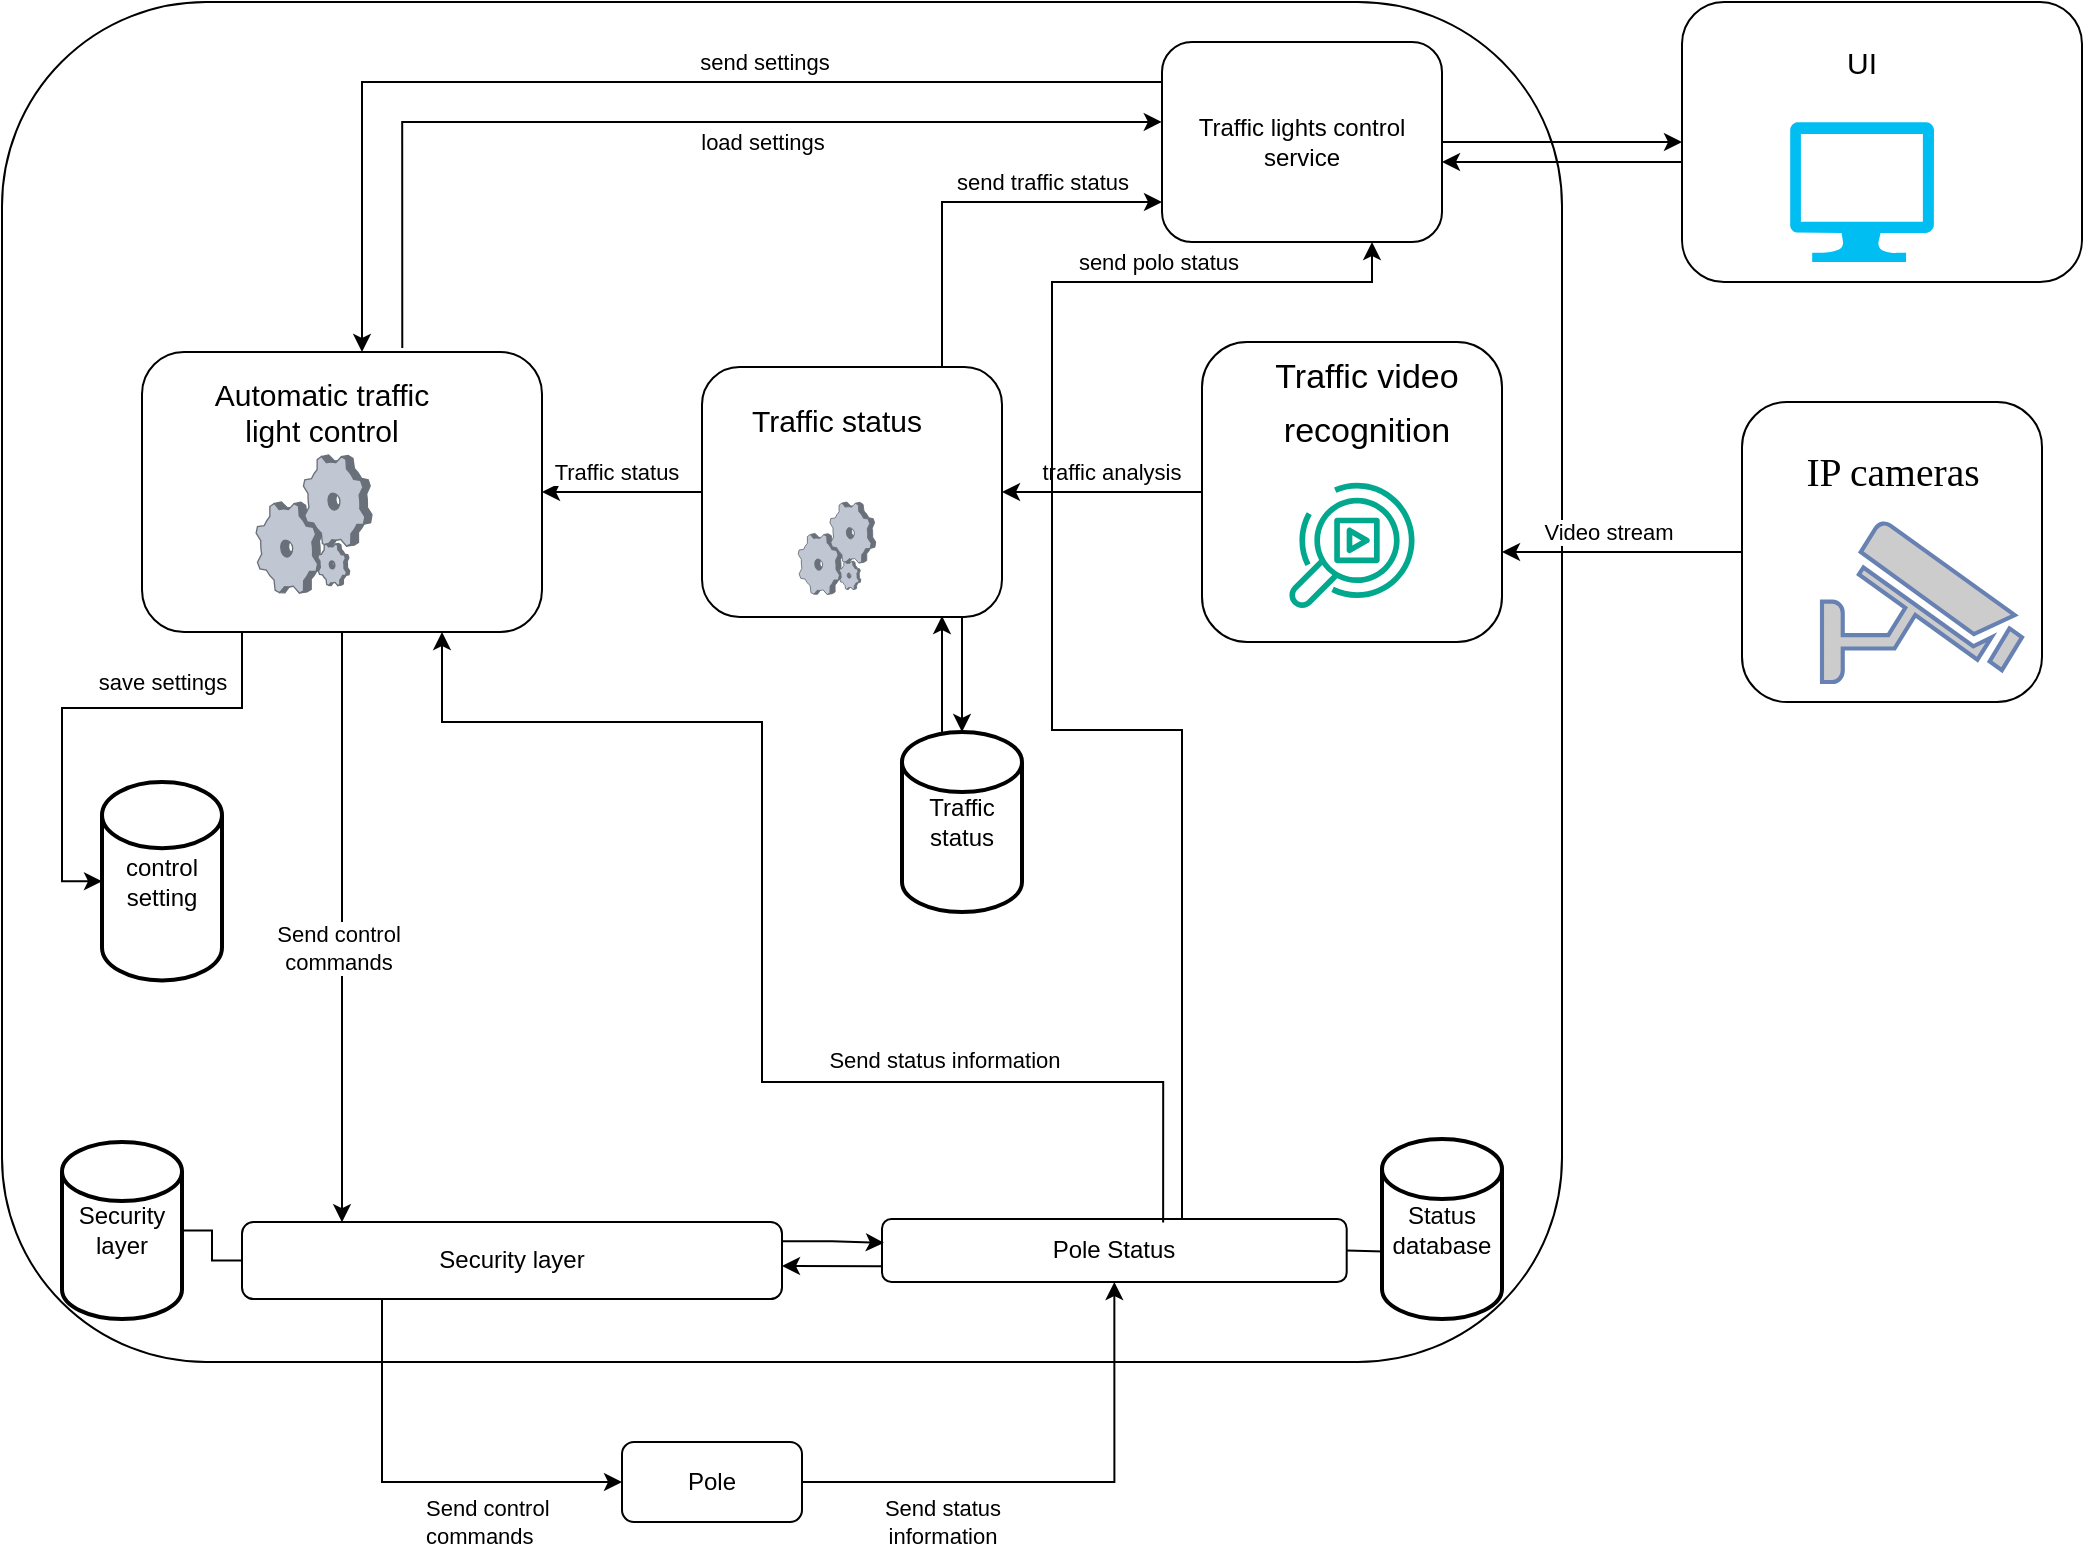 <mxfile version="23.1.2" type="github">
  <diagram name="Page-1" id="5f0bae14-7c28-e335-631c-24af17079c00">
    <mxGraphModel dx="1428" dy="738" grid="1" gridSize="10" guides="1" tooltips="1" connect="1" arrows="1" fold="1" page="1" pageScale="1" pageWidth="1100" pageHeight="850" background="none" math="0" shadow="0">
      <root>
        <mxCell id="0" />
        <mxCell id="1" parent="0" />
        <mxCell id="Ni4T1yLyOeH3PMIgMgBa-5" value="Pole" style="rounded=1;whiteSpace=wrap;html=1;" vertex="1" parent="1">
          <mxGeometry x="370" y="780" width="90" height="40" as="geometry" />
        </mxCell>
        <mxCell id="Ni4T1yLyOeH3PMIgMgBa-12" value="" style="group" vertex="1" connectable="0" parent="1">
          <mxGeometry x="90" y="360" width="750" height="400" as="geometry" />
        </mxCell>
        <mxCell id="Ni4T1yLyOeH3PMIgMgBa-99" value="" style="group" vertex="1" connectable="0" parent="Ni4T1yLyOeH3PMIgMgBa-12">
          <mxGeometry x="-30" y="-300" width="780" height="680" as="geometry" />
        </mxCell>
        <mxCell id="Ni4T1yLyOeH3PMIgMgBa-6" value="" style="rounded=1;whiteSpace=wrap;html=1;align=center;movable=1;resizable=1;rotatable=1;deletable=1;editable=1;locked=0;connectable=1;container=0;" vertex="1" parent="Ni4T1yLyOeH3PMIgMgBa-99">
          <mxGeometry width="780" height="680" as="geometry" />
        </mxCell>
        <mxCell id="Ni4T1yLyOeH3PMIgMgBa-18" value="Security layer" style="rounded=1;whiteSpace=wrap;html=1;" vertex="1" parent="Ni4T1yLyOeH3PMIgMgBa-99">
          <mxGeometry x="120" y="610" width="270" height="38.53" as="geometry" />
        </mxCell>
        <mxCell id="Ni4T1yLyOeH3PMIgMgBa-35" style="edgeStyle=orthogonalEdgeStyle;shape=connector;rounded=0;orthogonalLoop=1;jettySize=auto;html=1;exitX=0;exitY=0.75;exitDx=0;exitDy=0;labelBackgroundColor=default;strokeColor=default;align=center;verticalAlign=middle;fontFamily=Helvetica;fontSize=11;fontColor=default;endArrow=classic;" edge="1" parent="Ni4T1yLyOeH3PMIgMgBa-99" source="Ni4T1yLyOeH3PMIgMgBa-28">
          <mxGeometry relative="1" as="geometry">
            <mxPoint x="390" y="632" as="targetPoint" />
            <Array as="points">
              <mxPoint x="390" y="632" />
            </Array>
          </mxGeometry>
        </mxCell>
        <mxCell id="Ni4T1yLyOeH3PMIgMgBa-104" style="edgeStyle=orthogonalEdgeStyle;shape=connector;rounded=0;orthogonalLoop=1;jettySize=auto;html=1;entryX=0.75;entryY=1;entryDx=0;entryDy=0;labelBackgroundColor=default;strokeColor=default;align=center;verticalAlign=middle;fontFamily=Helvetica;fontSize=11;fontColor=default;endArrow=classic;" edge="1" parent="Ni4T1yLyOeH3PMIgMgBa-99" source="Ni4T1yLyOeH3PMIgMgBa-28" target="Ni4T1yLyOeH3PMIgMgBa-37">
          <mxGeometry relative="1" as="geometry">
            <Array as="points">
              <mxPoint x="590" y="364" />
              <mxPoint x="525" y="364" />
              <mxPoint x="525" y="140" />
              <mxPoint x="685" y="140" />
            </Array>
          </mxGeometry>
        </mxCell>
        <mxCell id="Ni4T1yLyOeH3PMIgMgBa-109" value="send polo status" style="edgeLabel;html=1;align=center;verticalAlign=middle;resizable=0;points=[];fontFamily=Helvetica;fontSize=11;fontColor=default;" vertex="1" connectable="0" parent="Ni4T1yLyOeH3PMIgMgBa-104">
          <mxGeometry x="0.642" y="1" relative="1" as="geometry">
            <mxPoint y="-9" as="offset" />
          </mxGeometry>
        </mxCell>
        <mxCell id="Ni4T1yLyOeH3PMIgMgBa-28" value="Pole Status" style="rounded=1;whiteSpace=wrap;html=1;" vertex="1" parent="Ni4T1yLyOeH3PMIgMgBa-99">
          <mxGeometry x="440" y="608.53" width="232.35" height="31.47" as="geometry" />
        </mxCell>
        <mxCell id="Ni4T1yLyOeH3PMIgMgBa-34" style="edgeStyle=orthogonalEdgeStyle;shape=connector;rounded=0;orthogonalLoop=1;jettySize=auto;html=1;exitX=1;exitY=0.25;exitDx=0;exitDy=0;labelBackgroundColor=default;strokeColor=default;align=center;verticalAlign=middle;fontFamily=Helvetica;fontSize=11;fontColor=default;endArrow=classic;entryX=0.004;entryY=0.378;entryDx=0;entryDy=0;entryPerimeter=0;" edge="1" parent="Ni4T1yLyOeH3PMIgMgBa-99" source="Ni4T1yLyOeH3PMIgMgBa-18" target="Ni4T1yLyOeH3PMIgMgBa-28">
          <mxGeometry relative="1" as="geometry">
            <mxPoint x="430" y="624" as="targetPoint" />
            <Array as="points">
              <mxPoint x="415" y="620" />
            </Array>
          </mxGeometry>
        </mxCell>
        <mxCell id="Ni4T1yLyOeH3PMIgMgBa-4" value="Security layer" style="strokeWidth=2;html=1;shape=mxgraph.flowchart.database;whiteSpace=wrap;" vertex="1" parent="Ni4T1yLyOeH3PMIgMgBa-99">
          <mxGeometry x="30" y="570" width="60" height="88.53" as="geometry" />
        </mxCell>
        <mxCell id="Ni4T1yLyOeH3PMIgMgBa-30" value="" style="endArrow=none;html=1;rounded=0;labelBackgroundColor=default;strokeColor=default;align=center;verticalAlign=middle;fontFamily=Helvetica;fontSize=11;fontColor=default;shape=connector;edgeStyle=orthogonalEdgeStyle;entryX=1;entryY=0.5;entryDx=0;entryDy=0;entryPerimeter=0;" edge="1" parent="Ni4T1yLyOeH3PMIgMgBa-99" source="Ni4T1yLyOeH3PMIgMgBa-18" target="Ni4T1yLyOeH3PMIgMgBa-4">
          <mxGeometry width="50" height="50" relative="1" as="geometry">
            <mxPoint x="110" y="580" as="sourcePoint" />
            <mxPoint x="160" y="530" as="targetPoint" />
          </mxGeometry>
        </mxCell>
        <mxCell id="Ni4T1yLyOeH3PMIgMgBa-31" value="Status&lt;br&gt;database" style="strokeWidth=2;html=1;shape=mxgraph.flowchart.database;whiteSpace=wrap;" vertex="1" parent="Ni4T1yLyOeH3PMIgMgBa-99">
          <mxGeometry x="690" y="568.53" width="60" height="90" as="geometry" />
        </mxCell>
        <mxCell id="Ni4T1yLyOeH3PMIgMgBa-32" value="" style="endArrow=none;html=1;rounded=0;labelBackgroundColor=default;strokeColor=default;align=center;verticalAlign=middle;fontFamily=Helvetica;fontSize=11;fontColor=default;shape=connector;entryX=0.011;entryY=0.624;entryDx=0;entryDy=0;entryPerimeter=0;exitX=1;exitY=0.5;exitDx=0;exitDy=0;" edge="1" parent="Ni4T1yLyOeH3PMIgMgBa-99" target="Ni4T1yLyOeH3PMIgMgBa-31" source="Ni4T1yLyOeH3PMIgMgBa-28">
          <mxGeometry width="50" height="50" relative="1" as="geometry">
            <mxPoint x="790" y="600.47" as="sourcePoint" />
            <mxPoint x="830" y="501.47" as="targetPoint" />
          </mxGeometry>
        </mxCell>
        <mxCell id="Ni4T1yLyOeH3PMIgMgBa-39" value="" style="rounded=1;whiteSpace=wrap;html=1;container=1;" vertex="1" parent="Ni4T1yLyOeH3PMIgMgBa-99">
          <mxGeometry x="70" y="175" width="200" height="140" as="geometry" />
        </mxCell>
        <mxCell id="Ni4T1yLyOeH3PMIgMgBa-41" value="Automatic traffic light control" style="text;html=1;strokeColor=none;fillColor=none;align=center;verticalAlign=middle;whiteSpace=wrap;rounded=0;fontFamily=Helvetica;fontSize=15;fontColor=default;" vertex="1" parent="Ni4T1yLyOeH3PMIgMgBa-39">
          <mxGeometry x="20" width="140" height="60" as="geometry" />
        </mxCell>
        <mxCell id="Ni4T1yLyOeH3PMIgMgBa-42" value="" style="verticalLabelPosition=bottom;sketch=0;aspect=fixed;html=1;verticalAlign=top;strokeColor=none;align=center;outlineConnect=0;shape=mxgraph.citrix.process;fontFamily=Helvetica;fontSize=11;fontColor=default;" vertex="1" parent="Ni4T1yLyOeH3PMIgMgBa-39">
          <mxGeometry x="57.07" y="51.47" width="57.91" height="69.05" as="geometry" />
        </mxCell>
        <mxCell id="Ni4T1yLyOeH3PMIgMgBa-59" value="" style="rounded=1;whiteSpace=wrap;html=1;container=1;" vertex="1" parent="Ni4T1yLyOeH3PMIgMgBa-99">
          <mxGeometry x="600" y="170" width="150" height="150" as="geometry" />
        </mxCell>
        <mxCell id="Ni4T1yLyOeH3PMIgMgBa-61" value="&lt;font style=&quot;font-size: 17px;&quot;&gt;Traffic video recognition&lt;br&gt;&lt;/font&gt;" style="text;html=1;strokeColor=none;fillColor=none;align=center;verticalAlign=middle;whiteSpace=wrap;rounded=0;fontFamily=Helvetica;fontSize=22;fontColor=default;" vertex="1" parent="Ni4T1yLyOeH3PMIgMgBa-59">
          <mxGeometry x="32.653" y="16.8" width="98.597" height="25.21" as="geometry" />
        </mxCell>
        <mxCell id="Ni4T1yLyOeH3PMIgMgBa-62" value="" style="sketch=0;outlineConnect=0;fontColor=#232F3E;gradientColor=none;fillColor=#01A88D;strokeColor=none;dashed=0;verticalLabelPosition=bottom;verticalAlign=top;align=center;html=1;fontSize=12;fontStyle=0;aspect=fixed;pointerEvents=1;shape=mxgraph.aws4.rekognition_video;fontFamily=Helvetica;" vertex="1" parent="Ni4T1yLyOeH3PMIgMgBa-59">
          <mxGeometry x="43.715" y="70" width="62.562" height="63.375" as="geometry" />
        </mxCell>
        <mxCell id="Ni4T1yLyOeH3PMIgMgBa-68" value="traffic analysis" style="text;html=1;strokeColor=none;fillColor=none;align=center;verticalAlign=middle;whiteSpace=wrap;rounded=0;fontFamily=Helvetica;fontSize=11;fontColor=default;" vertex="1" parent="Ni4T1yLyOeH3PMIgMgBa-99">
          <mxGeometry x="510" y="220" width="90" height="30" as="geometry" />
        </mxCell>
        <mxCell id="Ni4T1yLyOeH3PMIgMgBa-70" style="edgeStyle=orthogonalEdgeStyle;shape=connector;rounded=0;orthogonalLoop=1;jettySize=auto;html=1;labelBackgroundColor=default;strokeColor=default;align=center;verticalAlign=middle;fontFamily=Helvetica;fontSize=11;fontColor=default;endArrow=classic;entryX=0.185;entryY=0.003;entryDx=0;entryDy=0;entryPerimeter=0;" edge="1" parent="Ni4T1yLyOeH3PMIgMgBa-99" source="Ni4T1yLyOeH3PMIgMgBa-39" target="Ni4T1yLyOeH3PMIgMgBa-18">
          <mxGeometry relative="1" as="geometry">
            <mxPoint x="310" y="350" as="sourcePoint" />
            <mxPoint x="413.19" y="602.042" as="targetPoint" />
            <Array as="points">
              <mxPoint x="170" y="610" />
            </Array>
          </mxGeometry>
        </mxCell>
        <mxCell id="Ni4T1yLyOeH3PMIgMgBa-78" value="Send control&lt;br&gt;commands&lt;br&gt;" style="edgeLabel;html=1;align=center;verticalAlign=middle;resizable=0;points=[];fontFamily=Helvetica;fontSize=11;fontColor=default;" vertex="1" connectable="0" parent="Ni4T1yLyOeH3PMIgMgBa-70">
          <mxGeometry x="0.071" y="-2" relative="1" as="geometry">
            <mxPoint as="offset" />
          </mxGeometry>
        </mxCell>
        <mxCell id="Ni4T1yLyOeH3PMIgMgBa-49" value="control setting" style="strokeWidth=2;html=1;shape=mxgraph.flowchart.database;whiteSpace=wrap;" vertex="1" parent="Ni4T1yLyOeH3PMIgMgBa-99">
          <mxGeometry x="50" y="390" width="60" height="99.26" as="geometry" />
        </mxCell>
        <mxCell id="Ni4T1yLyOeH3PMIgMgBa-71" style="edgeStyle=orthogonalEdgeStyle;shape=connector;rounded=0;orthogonalLoop=1;jettySize=auto;html=1;entryX=0;entryY=0.5;entryDx=0;entryDy=0;entryPerimeter=0;labelBackgroundColor=default;strokeColor=default;align=center;verticalAlign=middle;fontFamily=Helvetica;fontSize=11;fontColor=default;endArrow=classic;" edge="1" parent="Ni4T1yLyOeH3PMIgMgBa-99" source="Ni4T1yLyOeH3PMIgMgBa-39" target="Ni4T1yLyOeH3PMIgMgBa-49">
          <mxGeometry relative="1" as="geometry">
            <mxPoint x="130" y="350" as="sourcePoint" />
            <Array as="points">
              <mxPoint x="120" y="353" />
              <mxPoint x="30" y="353" />
              <mxPoint x="30" y="440" />
            </Array>
          </mxGeometry>
        </mxCell>
        <mxCell id="Ni4T1yLyOeH3PMIgMgBa-75" value="save settings" style="edgeLabel;html=1;align=center;verticalAlign=middle;resizable=0;points=[];fontFamily=Helvetica;fontSize=11;fontColor=default;" vertex="1" connectable="0" parent="Ni4T1yLyOeH3PMIgMgBa-71">
          <mxGeometry x="-0.194" y="2" relative="1" as="geometry">
            <mxPoint x="16" y="-15" as="offset" />
          </mxGeometry>
        </mxCell>
        <mxCell id="Ni4T1yLyOeH3PMIgMgBa-79" style="edgeStyle=orthogonalEdgeStyle;shape=connector;rounded=0;orthogonalLoop=1;jettySize=auto;html=1;exitX=0.605;exitY=0.054;exitDx=0;exitDy=0;labelBackgroundColor=default;strokeColor=default;align=center;verticalAlign=middle;fontFamily=Helvetica;fontSize=11;fontColor=default;endArrow=classic;exitPerimeter=0;entryX=0.75;entryY=1;entryDx=0;entryDy=0;" edge="1" parent="Ni4T1yLyOeH3PMIgMgBa-99" source="Ni4T1yLyOeH3PMIgMgBa-28" target="Ni4T1yLyOeH3PMIgMgBa-39">
          <mxGeometry relative="1" as="geometry">
            <mxPoint x="566" y="619" as="sourcePoint" />
            <mxPoint x="180" y="370" as="targetPoint" />
            <Array as="points">
              <mxPoint x="581" y="540" />
              <mxPoint x="380" y="540" />
              <mxPoint x="380" y="360" />
              <mxPoint x="220" y="360" />
            </Array>
          </mxGeometry>
        </mxCell>
        <mxCell id="Ni4T1yLyOeH3PMIgMgBa-80" value="Send status information" style="edgeLabel;html=1;align=center;verticalAlign=middle;resizable=0;points=[];fontFamily=Helvetica;fontSize=11;fontColor=default;" vertex="1" connectable="0" parent="Ni4T1yLyOeH3PMIgMgBa-79">
          <mxGeometry x="-0.312" y="-2" relative="1" as="geometry">
            <mxPoint x="45" y="-9" as="offset" />
          </mxGeometry>
        </mxCell>
        <mxCell id="Ni4T1yLyOeH3PMIgMgBa-91" style="edgeStyle=orthogonalEdgeStyle;shape=connector;rounded=0;orthogonalLoop=1;jettySize=auto;html=1;labelBackgroundColor=default;strokeColor=default;align=center;verticalAlign=middle;fontFamily=Helvetica;fontSize=11;fontColor=default;endArrow=classic;" edge="1" parent="Ni4T1yLyOeH3PMIgMgBa-99" source="Ni4T1yLyOeH3PMIgMgBa-83" target="Ni4T1yLyOeH3PMIgMgBa-39">
          <mxGeometry relative="1" as="geometry" />
        </mxCell>
        <mxCell id="Ni4T1yLyOeH3PMIgMgBa-92" value="Traffic status" style="edgeLabel;html=1;align=center;verticalAlign=middle;resizable=0;points=[];fontFamily=Helvetica;fontSize=11;fontColor=default;" vertex="1" connectable="0" parent="Ni4T1yLyOeH3PMIgMgBa-91">
          <mxGeometry x="-0.226" relative="1" as="geometry">
            <mxPoint x="-12" y="-10" as="offset" />
          </mxGeometry>
        </mxCell>
        <mxCell id="Ni4T1yLyOeH3PMIgMgBa-83" value="" style="rounded=1;whiteSpace=wrap;html=1;container=1;" vertex="1" parent="Ni4T1yLyOeH3PMIgMgBa-99">
          <mxGeometry x="350" y="182.5" width="150" height="125" as="geometry" />
        </mxCell>
        <mxCell id="Ni4T1yLyOeH3PMIgMgBa-84" value="Traffic status" style="text;html=1;strokeColor=none;fillColor=none;align=center;verticalAlign=middle;whiteSpace=wrap;rounded=0;fontFamily=Helvetica;fontSize=15;fontColor=default;" vertex="1" parent="Ni4T1yLyOeH3PMIgMgBa-83">
          <mxGeometry x="15" width="105" height="53.571" as="geometry" />
        </mxCell>
        <mxCell id="Ni4T1yLyOeH3PMIgMgBa-85" value="" style="verticalLabelPosition=bottom;sketch=0;aspect=fixed;html=1;verticalAlign=top;strokeColor=none;align=center;outlineConnect=0;shape=mxgraph.citrix.process;fontFamily=Helvetica;fontSize=11;fontColor=default;" vertex="1" parent="Ni4T1yLyOeH3PMIgMgBa-83">
          <mxGeometry x="48.112" y="67.495" width="38.779" height="46.239" as="geometry" />
        </mxCell>
        <mxCell id="Ni4T1yLyOeH3PMIgMgBa-86" value="" style="edgeStyle=orthogonalEdgeStyle;shape=connector;rounded=0;orthogonalLoop=1;jettySize=auto;html=1;entryX=1;entryY=0.5;entryDx=0;entryDy=0;labelBackgroundColor=default;strokeColor=default;align=center;verticalAlign=middle;fontFamily=Helvetica;fontSize=11;fontColor=default;endArrow=classic;" edge="1" parent="Ni4T1yLyOeH3PMIgMgBa-99" source="Ni4T1yLyOeH3PMIgMgBa-59" target="Ni4T1yLyOeH3PMIgMgBa-83">
          <mxGeometry relative="1" as="geometry">
            <mxPoint x="660" y="435" as="sourcePoint" />
            <mxPoint x="370" y="435" as="targetPoint" />
          </mxGeometry>
        </mxCell>
        <mxCell id="Ni4T1yLyOeH3PMIgMgBa-88" value="Traffic status" style="strokeWidth=2;html=1;shape=mxgraph.flowchart.database;whiteSpace=wrap;" vertex="1" parent="Ni4T1yLyOeH3PMIgMgBa-99">
          <mxGeometry x="450" y="365" width="60" height="90" as="geometry" />
        </mxCell>
        <mxCell id="Ni4T1yLyOeH3PMIgMgBa-89" style="edgeStyle=orthogonalEdgeStyle;shape=connector;rounded=0;orthogonalLoop=1;jettySize=auto;html=1;labelBackgroundColor=default;strokeColor=default;align=center;verticalAlign=middle;fontFamily=Helvetica;fontSize=11;fontColor=default;endArrow=classic;" edge="1" parent="Ni4T1yLyOeH3PMIgMgBa-99" source="Ni4T1yLyOeH3PMIgMgBa-83" target="Ni4T1yLyOeH3PMIgMgBa-88">
          <mxGeometry relative="1" as="geometry">
            <Array as="points">
              <mxPoint x="480" y="360" />
              <mxPoint x="480" y="360" />
            </Array>
          </mxGeometry>
        </mxCell>
        <mxCell id="Ni4T1yLyOeH3PMIgMgBa-90" style="edgeStyle=orthogonalEdgeStyle;shape=connector;rounded=0;orthogonalLoop=1;jettySize=auto;html=1;labelBackgroundColor=default;strokeColor=default;align=center;verticalAlign=middle;fontFamily=Helvetica;fontSize=11;fontColor=default;endArrow=classic;" edge="1" parent="Ni4T1yLyOeH3PMIgMgBa-99" source="Ni4T1yLyOeH3PMIgMgBa-88">
          <mxGeometry relative="1" as="geometry">
            <mxPoint x="470" y="307" as="targetPoint" />
            <Array as="points">
              <mxPoint x="470" y="370" />
              <mxPoint x="470" y="370" />
            </Array>
          </mxGeometry>
        </mxCell>
        <mxCell id="Ni4T1yLyOeH3PMIgMgBa-37" value="Traffic lights control service" style="rounded=1;whiteSpace=wrap;html=1;container=1;" vertex="1" parent="Ni4T1yLyOeH3PMIgMgBa-99">
          <mxGeometry x="580" y="20" width="140" height="100" as="geometry" />
        </mxCell>
        <mxCell id="Ni4T1yLyOeH3PMIgMgBa-94" style="edgeStyle=orthogonalEdgeStyle;shape=connector;rounded=0;orthogonalLoop=1;jettySize=auto;html=1;labelBackgroundColor=default;strokeColor=default;align=center;verticalAlign=middle;fontFamily=Helvetica;fontSize=11;fontColor=default;endArrow=classic;" edge="1" parent="Ni4T1yLyOeH3PMIgMgBa-99" source="Ni4T1yLyOeH3PMIgMgBa-83" target="Ni4T1yLyOeH3PMIgMgBa-37">
          <mxGeometry relative="1" as="geometry">
            <Array as="points">
              <mxPoint x="470" y="100" />
            </Array>
          </mxGeometry>
        </mxCell>
        <mxCell id="Ni4T1yLyOeH3PMIgMgBa-108" value="send traffic status" style="edgeLabel;html=1;align=center;verticalAlign=middle;resizable=0;points=[];fontFamily=Helvetica;fontSize=11;fontColor=default;" vertex="1" connectable="0" parent="Ni4T1yLyOeH3PMIgMgBa-94">
          <mxGeometry x="0.229" y="-1" relative="1" as="geometry">
            <mxPoint x="14" y="-11" as="offset" />
          </mxGeometry>
        </mxCell>
        <mxCell id="Ni4T1yLyOeH3PMIgMgBa-97" style="edgeStyle=orthogonalEdgeStyle;shape=connector;rounded=0;orthogonalLoop=1;jettySize=auto;html=1;labelBackgroundColor=default;strokeColor=default;align=center;verticalAlign=middle;fontFamily=Helvetica;fontSize=11;fontColor=default;endArrow=classic;" edge="1" parent="Ni4T1yLyOeH3PMIgMgBa-99" source="Ni4T1yLyOeH3PMIgMgBa-37" target="Ni4T1yLyOeH3PMIgMgBa-39">
          <mxGeometry relative="1" as="geometry">
            <Array as="points">
              <mxPoint x="180" y="40" />
            </Array>
          </mxGeometry>
        </mxCell>
        <mxCell id="Ni4T1yLyOeH3PMIgMgBa-110" value="send settings" style="edgeLabel;html=1;align=center;verticalAlign=middle;resizable=0;points=[];fontFamily=Helvetica;fontSize=11;fontColor=default;" vertex="1" connectable="0" parent="Ni4T1yLyOeH3PMIgMgBa-97">
          <mxGeometry x="-0.235" y="1" relative="1" as="geometry">
            <mxPoint x="5" y="-11" as="offset" />
          </mxGeometry>
        </mxCell>
        <mxCell id="Ni4T1yLyOeH3PMIgMgBa-95" style="edgeStyle=orthogonalEdgeStyle;shape=connector;rounded=0;orthogonalLoop=1;jettySize=auto;html=1;entryX=-0.002;entryY=0.375;entryDx=0;entryDy=0;labelBackgroundColor=default;strokeColor=default;align=center;verticalAlign=middle;fontFamily=Helvetica;fontSize=11;fontColor=default;endArrow=classic;entryPerimeter=0;" edge="1" parent="Ni4T1yLyOeH3PMIgMgBa-99">
          <mxGeometry relative="1" as="geometry">
            <mxPoint x="200.14" y="172.97" as="sourcePoint" />
            <mxPoint x="579.86" y="60.47" as="targetPoint" />
            <Array as="points">
              <mxPoint x="200.14" y="59.97" />
              <mxPoint x="580.14" y="59.97" />
            </Array>
          </mxGeometry>
        </mxCell>
        <mxCell id="Ni4T1yLyOeH3PMIgMgBa-111" value="load settings" style="edgeLabel;html=1;align=center;verticalAlign=middle;resizable=0;points=[];fontFamily=Helvetica;fontSize=11;fontColor=default;" vertex="1" connectable="0" parent="Ni4T1yLyOeH3PMIgMgBa-95">
          <mxGeometry x="0.172" y="-2" relative="1" as="geometry">
            <mxPoint x="4" y="8" as="offset" />
          </mxGeometry>
        </mxCell>
        <mxCell id="Ni4T1yLyOeH3PMIgMgBa-26" value="" style="group" vertex="1" connectable="0" parent="1">
          <mxGeometry x="930" y="260" width="150" height="150" as="geometry" />
        </mxCell>
        <mxCell id="Ni4T1yLyOeH3PMIgMgBa-25" value="" style="rounded=1;whiteSpace=wrap;html=1;fontFamily=Helvetica;fontSize=11;fontColor=default;container=1;" vertex="1" parent="Ni4T1yLyOeH3PMIgMgBa-26">
          <mxGeometry width="150" height="150" as="geometry" />
        </mxCell>
        <mxCell id="Ni4T1yLyOeH3PMIgMgBa-24" value="" style="fontColor=#0066CC;verticalAlign=top;verticalLabelPosition=bottom;labelPosition=center;align=center;html=1;outlineConnect=0;fillColor=#CCCCCC;strokeColor=#6881B3;gradientColor=none;gradientDirection=north;strokeWidth=2;shape=mxgraph.networks.security_camera;fontFamily=Helvetica;fontSize=11;" vertex="1" parent="Ni4T1yLyOeH3PMIgMgBa-25">
          <mxGeometry x="40" y="60" width="100" height="80" as="geometry" />
        </mxCell>
        <mxCell id="Ni4T1yLyOeH3PMIgMgBa-64" value="&lt;h1 style=&quot;font-weight: normal; margin: 0px; padding: 0px; overflow: hidden; border: 0px; font-size: 1.8em; font-family: &amp;quot;Linux Libertine&amp;quot;, Georgia, Times, &amp;quot;Source Serif Pro&amp;quot;, serif; line-height: 1.375; overflow-wrap: break-word; flex-grow: 1; text-align: start; background-color: rgb(255, 255, 255);&quot; class=&quot;firstHeading mw-first-heading&quot; id=&quot;firstHeading&quot;&gt;IP cameras&lt;/h1&gt;" style="text;html=1;strokeColor=none;fillColor=none;align=center;verticalAlign=middle;whiteSpace=wrap;rounded=0;fontFamily=Helvetica;fontSize=11;fontColor=default;" vertex="1" parent="Ni4T1yLyOeH3PMIgMgBa-25">
          <mxGeometry x="22.5" y="20" width="105" height="30" as="geometry" />
        </mxCell>
        <mxCell id="Ni4T1yLyOeH3PMIgMgBa-45" style="rounded=0;orthogonalLoop=1;jettySize=auto;html=1;exitX=1;exitY=0.5;exitDx=0;exitDy=0;entryX=0.5;entryY=1;entryDx=0;entryDy=0;labelBackgroundColor=default;strokeColor=default;align=center;verticalAlign=middle;fontFamily=Helvetica;fontSize=11;fontColor=default;endArrow=classic;edgeStyle=orthogonalEdgeStyle;" edge="1" parent="1" source="Ni4T1yLyOeH3PMIgMgBa-5" target="Ni4T1yLyOeH3PMIgMgBa-28">
          <mxGeometry relative="1" as="geometry" />
        </mxCell>
        <mxCell id="Ni4T1yLyOeH3PMIgMgBa-57" value="Send status &lt;br&gt;information" style="edgeLabel;html=1;align=center;verticalAlign=middle;resizable=0;points=[];fontFamily=Helvetica;fontSize=11;fontColor=default;" vertex="1" connectable="0" parent="Ni4T1yLyOeH3PMIgMgBa-45">
          <mxGeometry x="-0.501" y="1" relative="1" as="geometry">
            <mxPoint x="6" y="21" as="offset" />
          </mxGeometry>
        </mxCell>
        <mxCell id="Ni4T1yLyOeH3PMIgMgBa-51" value="Send control &lt;br&gt;commands" style="rounded=0;orthogonalLoop=1;jettySize=auto;html=1;labelBorderColor=none;align=left;entryX=0;entryY=0.5;entryDx=0;entryDy=0;edgeStyle=orthogonalEdgeStyle;" edge="1" parent="1" target="Ni4T1yLyOeH3PMIgMgBa-5">
          <mxGeometry x="0.052" y="-20" relative="1" as="geometry">
            <mxPoint x="250" y="709" as="sourcePoint" />
            <mxPoint x="247.07" y="781" as="targetPoint" />
            <Array as="points">
              <mxPoint x="250" y="709" />
              <mxPoint x="250" y="800" />
            </Array>
            <mxPoint as="offset" />
          </mxGeometry>
        </mxCell>
        <mxCell id="Ni4T1yLyOeH3PMIgMgBa-63" style="edgeStyle=orthogonalEdgeStyle;shape=connector;rounded=0;orthogonalLoop=1;jettySize=auto;html=1;labelBackgroundColor=default;strokeColor=default;align=center;verticalAlign=middle;fontFamily=Helvetica;fontSize=11;fontColor=default;endArrow=classic;" edge="1" parent="1" source="Ni4T1yLyOeH3PMIgMgBa-25" target="Ni4T1yLyOeH3PMIgMgBa-59">
          <mxGeometry relative="1" as="geometry">
            <mxPoint x="1065" y="365" as="sourcePoint" />
            <mxPoint x="870" y="250" as="targetPoint" />
            <Array as="points">
              <mxPoint x="1005" y="320" />
            </Array>
          </mxGeometry>
        </mxCell>
        <mxCell id="Ni4T1yLyOeH3PMIgMgBa-66" value="Video stream&lt;br&gt;" style="edgeLabel;html=1;align=center;verticalAlign=middle;resizable=0;points=[];fontFamily=Helvetica;fontSize=11;fontColor=default;" vertex="1" connectable="0" parent="Ni4T1yLyOeH3PMIgMgBa-63">
          <mxGeometry x="0.118" relative="1" as="geometry">
            <mxPoint y="-10" as="offset" />
          </mxGeometry>
        </mxCell>
        <mxCell id="Ni4T1yLyOeH3PMIgMgBa-11" style="edgeStyle=orthogonalEdgeStyle;rounded=0;orthogonalLoop=1;jettySize=auto;html=1;exitX=0.5;exitY=1;exitDx=0;exitDy=0;entryX=0.5;entryY=1;entryDx=0;entryDy=0;" edge="1" parent="1">
          <mxGeometry relative="1" as="geometry">
            <mxPoint x="893.97" y="138.526" as="sourcePoint" />
            <mxPoint x="893.97" y="138.526" as="targetPoint" />
          </mxGeometry>
        </mxCell>
        <mxCell id="Ni4T1yLyOeH3PMIgMgBa-106" style="edgeStyle=orthogonalEdgeStyle;shape=connector;rounded=0;orthogonalLoop=1;jettySize=auto;html=1;labelBackgroundColor=default;strokeColor=default;align=center;verticalAlign=middle;fontFamily=Helvetica;fontSize=11;fontColor=default;endArrow=classic;" edge="1" parent="1" source="Ni4T1yLyOeH3PMIgMgBa-100" target="Ni4T1yLyOeH3PMIgMgBa-37">
          <mxGeometry relative="1" as="geometry">
            <Array as="points">
              <mxPoint x="890" y="140" />
              <mxPoint x="890" y="140" />
            </Array>
          </mxGeometry>
        </mxCell>
        <mxCell id="Ni4T1yLyOeH3PMIgMgBa-100" value="" style="rounded=1;whiteSpace=wrap;html=1;container=1;" vertex="1" parent="1">
          <mxGeometry x="900" y="60" width="200" height="140" as="geometry" />
        </mxCell>
        <mxCell id="Ni4T1yLyOeH3PMIgMgBa-101" value="UI" style="text;html=1;strokeColor=none;fillColor=none;align=center;verticalAlign=middle;whiteSpace=wrap;rounded=0;fontFamily=Helvetica;fontSize=15;fontColor=default;" vertex="1" parent="Ni4T1yLyOeH3PMIgMgBa-100">
          <mxGeometry x="20" width="140" height="60" as="geometry" />
        </mxCell>
        <mxCell id="Ni4T1yLyOeH3PMIgMgBa-107" value="" style="verticalLabelPosition=bottom;html=1;verticalAlign=top;align=center;strokeColor=none;fillColor=#00BEF2;shape=mxgraph.azure.computer;pointerEvents=1;fontFamily=Helvetica;fontSize=11;fontColor=default;" vertex="1" parent="Ni4T1yLyOeH3PMIgMgBa-100">
          <mxGeometry x="54" y="60" width="72" height="70" as="geometry" />
        </mxCell>
        <mxCell id="Ni4T1yLyOeH3PMIgMgBa-105" style="edgeStyle=orthogonalEdgeStyle;shape=connector;rounded=0;orthogonalLoop=1;jettySize=auto;html=1;labelBackgroundColor=default;strokeColor=default;align=center;verticalAlign=middle;fontFamily=Helvetica;fontSize=11;fontColor=default;endArrow=classic;" edge="1" parent="1" source="Ni4T1yLyOeH3PMIgMgBa-37" target="Ni4T1yLyOeH3PMIgMgBa-100">
          <mxGeometry relative="1" as="geometry" />
        </mxCell>
      </root>
    </mxGraphModel>
  </diagram>
</mxfile>
